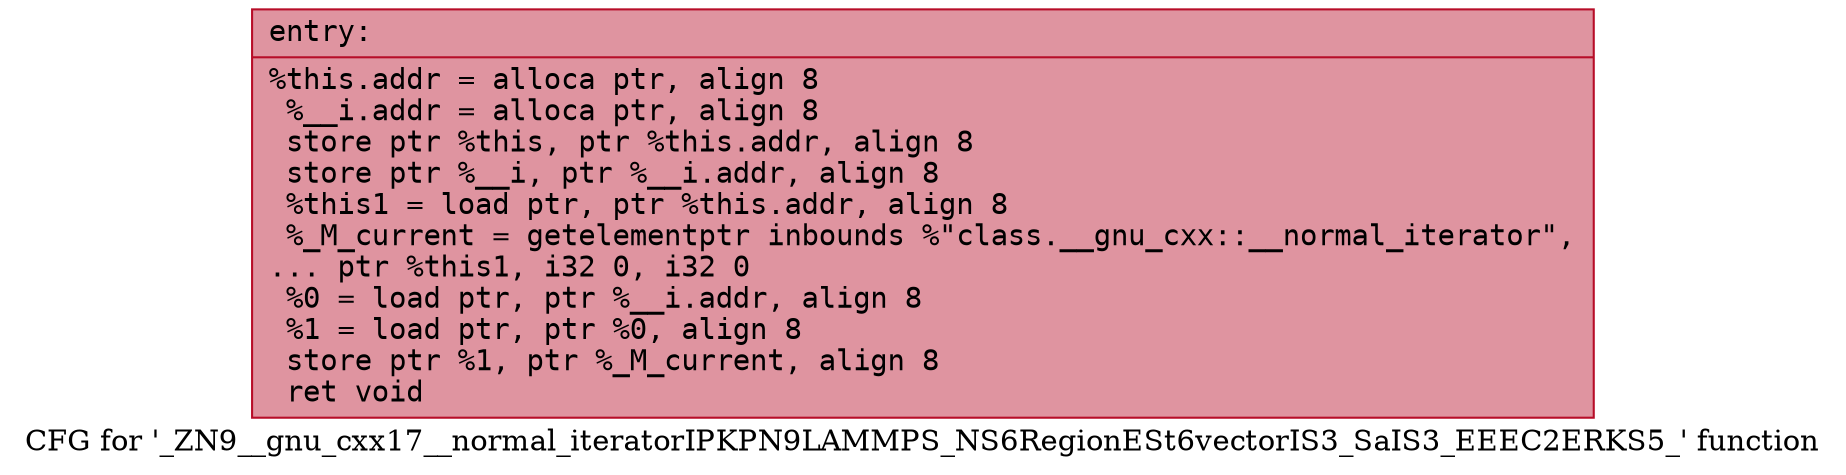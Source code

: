digraph "CFG for '_ZN9__gnu_cxx17__normal_iteratorIPKPN9LAMMPS_NS6RegionESt6vectorIS3_SaIS3_EEEC2ERKS5_' function" {
	label="CFG for '_ZN9__gnu_cxx17__normal_iteratorIPKPN9LAMMPS_NS6RegionESt6vectorIS3_SaIS3_EEEC2ERKS5_' function";

	Node0x562846a60d20 [shape=record,color="#b70d28ff", style=filled, fillcolor="#b70d2870" fontname="Courier",label="{entry:\l|  %this.addr = alloca ptr, align 8\l  %__i.addr = alloca ptr, align 8\l  store ptr %this, ptr %this.addr, align 8\l  store ptr %__i, ptr %__i.addr, align 8\l  %this1 = load ptr, ptr %this.addr, align 8\l  %_M_current = getelementptr inbounds %\"class.__gnu_cxx::__normal_iterator\",\l... ptr %this1, i32 0, i32 0\l  %0 = load ptr, ptr %__i.addr, align 8\l  %1 = load ptr, ptr %0, align 8\l  store ptr %1, ptr %_M_current, align 8\l  ret void\l}"];
}

